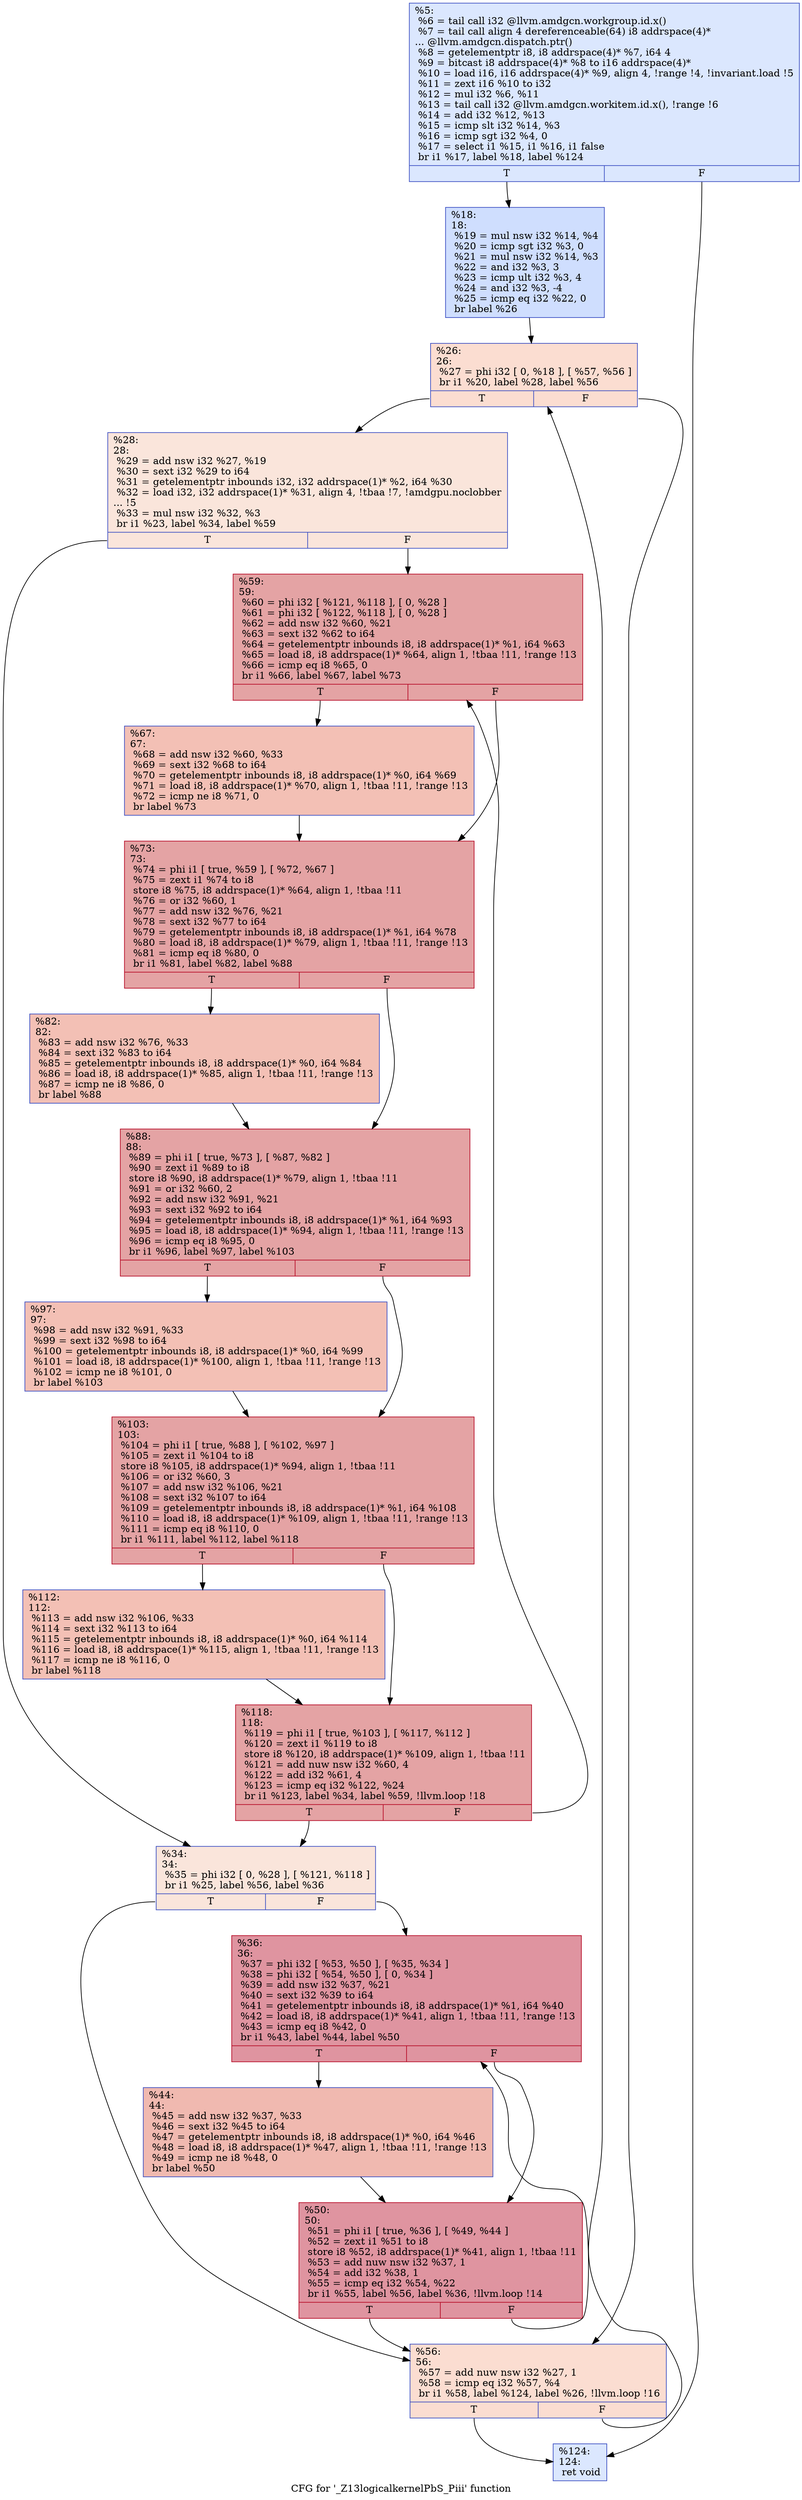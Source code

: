 digraph "CFG for '_Z13logicalkernelPbS_Piii' function" {
	label="CFG for '_Z13logicalkernelPbS_Piii' function";

	Node0x4c455a0 [shape=record,color="#3d50c3ff", style=filled, fillcolor="#aec9fc70",label="{%5:\l  %6 = tail call i32 @llvm.amdgcn.workgroup.id.x()\l  %7 = tail call align 4 dereferenceable(64) i8 addrspace(4)*\l... @llvm.amdgcn.dispatch.ptr()\l  %8 = getelementptr i8, i8 addrspace(4)* %7, i64 4\l  %9 = bitcast i8 addrspace(4)* %8 to i16 addrspace(4)*\l  %10 = load i16, i16 addrspace(4)* %9, align 4, !range !4, !invariant.load !5\l  %11 = zext i16 %10 to i32\l  %12 = mul i32 %6, %11\l  %13 = tail call i32 @llvm.amdgcn.workitem.id.x(), !range !6\l  %14 = add i32 %12, %13\l  %15 = icmp slt i32 %14, %3\l  %16 = icmp sgt i32 %4, 0\l  %17 = select i1 %15, i1 %16, i1 false\l  br i1 %17, label %18, label %124\l|{<s0>T|<s1>F}}"];
	Node0x4c455a0:s0 -> Node0x4c460c0;
	Node0x4c455a0:s1 -> Node0x4c476f0;
	Node0x4c460c0 [shape=record,color="#3d50c3ff", style=filled, fillcolor="#93b5fe70",label="{%18:\l18:                                               \l  %19 = mul nsw i32 %14, %4\l  %20 = icmp sgt i32 %3, 0\l  %21 = mul nsw i32 %14, %3\l  %22 = and i32 %3, 3\l  %23 = icmp ult i32 %3, 4\l  %24 = and i32 %3, -4\l  %25 = icmp eq i32 %22, 0\l  br label %26\l}"];
	Node0x4c460c0 -> Node0x4c47cb0;
	Node0x4c47cb0 [shape=record,color="#3d50c3ff", style=filled, fillcolor="#f7b39670",label="{%26:\l26:                                               \l  %27 = phi i32 [ 0, %18 ], [ %57, %56 ]\l  br i1 %20, label %28, label %56\l|{<s0>T|<s1>F}}"];
	Node0x4c47cb0:s0 -> Node0x4c47ee0;
	Node0x4c47cb0:s1 -> Node0x4c47da0;
	Node0x4c47ee0 [shape=record,color="#3d50c3ff", style=filled, fillcolor="#f4c5ad70",label="{%28:\l28:                                               \l  %29 = add nsw i32 %27, %19\l  %30 = sext i32 %29 to i64\l  %31 = getelementptr inbounds i32, i32 addrspace(1)* %2, i64 %30\l  %32 = load i32, i32 addrspace(1)* %31, align 4, !tbaa !7, !amdgpu.noclobber\l... !5\l  %33 = mul nsw i32 %32, %3\l  br i1 %23, label %34, label %59\l|{<s0>T|<s1>F}}"];
	Node0x4c47ee0:s0 -> Node0x4c47580;
	Node0x4c47ee0:s1 -> Node0x4c48c40;
	Node0x4c47580 [shape=record,color="#3d50c3ff", style=filled, fillcolor="#f4c5ad70",label="{%34:\l34:                                               \l  %35 = phi i32 [ 0, %28 ], [ %121, %118 ]\l  br i1 %25, label %56, label %36\l|{<s0>T|<s1>F}}"];
	Node0x4c47580:s0 -> Node0x4c47da0;
	Node0x4c47580:s1 -> Node0x4c48ec0;
	Node0x4c48ec0 [shape=record,color="#b70d28ff", style=filled, fillcolor="#b70d2870",label="{%36:\l36:                                               \l  %37 = phi i32 [ %53, %50 ], [ %35, %34 ]\l  %38 = phi i32 [ %54, %50 ], [ 0, %34 ]\l  %39 = add nsw i32 %37, %21\l  %40 = sext i32 %39 to i64\l  %41 = getelementptr inbounds i8, i8 addrspace(1)* %1, i64 %40\l  %42 = load i8, i8 addrspace(1)* %41, align 1, !tbaa !11, !range !13\l  %43 = icmp eq i8 %42, 0\l  br i1 %43, label %44, label %50\l|{<s0>T|<s1>F}}"];
	Node0x4c48ec0:s0 -> Node0x4c497f0;
	Node0x4c48ec0:s1 -> Node0x4c49000;
	Node0x4c497f0 [shape=record,color="#3d50c3ff", style=filled, fillcolor="#de614d70",label="{%44:\l44:                                               \l  %45 = add nsw i32 %37, %33\l  %46 = sext i32 %45 to i64\l  %47 = getelementptr inbounds i8, i8 addrspace(1)* %0, i64 %46\l  %48 = load i8, i8 addrspace(1)* %47, align 1, !tbaa !11, !range !13\l  %49 = icmp ne i8 %48, 0\l  br label %50\l}"];
	Node0x4c497f0 -> Node0x4c49000;
	Node0x4c49000 [shape=record,color="#b70d28ff", style=filled, fillcolor="#b70d2870",label="{%50:\l50:                                               \l  %51 = phi i1 [ true, %36 ], [ %49, %44 ]\l  %52 = zext i1 %51 to i8\l  store i8 %52, i8 addrspace(1)* %41, align 1, !tbaa !11\l  %53 = add nuw nsw i32 %37, 1\l  %54 = add i32 %38, 1\l  %55 = icmp eq i32 %54, %22\l  br i1 %55, label %56, label %36, !llvm.loop !14\l|{<s0>T|<s1>F}}"];
	Node0x4c49000:s0 -> Node0x4c47da0;
	Node0x4c49000:s1 -> Node0x4c48ec0;
	Node0x4c47da0 [shape=record,color="#3d50c3ff", style=filled, fillcolor="#f7b39670",label="{%56:\l56:                                               \l  %57 = add nuw nsw i32 %27, 1\l  %58 = icmp eq i32 %57, %4\l  br i1 %58, label %124, label %26, !llvm.loop !16\l|{<s0>T|<s1>F}}"];
	Node0x4c47da0:s0 -> Node0x4c476f0;
	Node0x4c47da0:s1 -> Node0x4c47cb0;
	Node0x4c48c40 [shape=record,color="#b70d28ff", style=filled, fillcolor="#c32e3170",label="{%59:\l59:                                               \l  %60 = phi i32 [ %121, %118 ], [ 0, %28 ]\l  %61 = phi i32 [ %122, %118 ], [ 0, %28 ]\l  %62 = add nsw i32 %60, %21\l  %63 = sext i32 %62 to i64\l  %64 = getelementptr inbounds i8, i8 addrspace(1)* %1, i64 %63\l  %65 = load i8, i8 addrspace(1)* %64, align 1, !tbaa !11, !range !13\l  %66 = icmp eq i8 %65, 0\l  br i1 %66, label %67, label %73\l|{<s0>T|<s1>F}}"];
	Node0x4c48c40:s0 -> Node0x4c48b30;
	Node0x4c48c40:s1 -> Node0x4c4b6f0;
	Node0x4c48b30 [shape=record,color="#3d50c3ff", style=filled, fillcolor="#e5705870",label="{%67:\l67:                                               \l  %68 = add nsw i32 %60, %33\l  %69 = sext i32 %68 to i64\l  %70 = getelementptr inbounds i8, i8 addrspace(1)* %0, i64 %69\l  %71 = load i8, i8 addrspace(1)* %70, align 1, !tbaa !11, !range !13\l  %72 = icmp ne i8 %71, 0\l  br label %73\l}"];
	Node0x4c48b30 -> Node0x4c4b6f0;
	Node0x4c4b6f0 [shape=record,color="#b70d28ff", style=filled, fillcolor="#c32e3170",label="{%73:\l73:                                               \l  %74 = phi i1 [ true, %59 ], [ %72, %67 ]\l  %75 = zext i1 %74 to i8\l  store i8 %75, i8 addrspace(1)* %64, align 1, !tbaa !11\l  %76 = or i32 %60, 1\l  %77 = add nsw i32 %76, %21\l  %78 = sext i32 %77 to i64\l  %79 = getelementptr inbounds i8, i8 addrspace(1)* %1, i64 %78\l  %80 = load i8, i8 addrspace(1)* %79, align 1, !tbaa !11, !range !13\l  %81 = icmp eq i8 %80, 0\l  br i1 %81, label %82, label %88\l|{<s0>T|<s1>F}}"];
	Node0x4c4b6f0:s0 -> Node0x4c4bfe0;
	Node0x4c4b6f0:s1 -> Node0x4c4c070;
	Node0x4c4bfe0 [shape=record,color="#3d50c3ff", style=filled, fillcolor="#e5705870",label="{%82:\l82:                                               \l  %83 = add nsw i32 %76, %33\l  %84 = sext i32 %83 to i64\l  %85 = getelementptr inbounds i8, i8 addrspace(1)* %0, i64 %84\l  %86 = load i8, i8 addrspace(1)* %85, align 1, !tbaa !11, !range !13\l  %87 = icmp ne i8 %86, 0\l  br label %88\l}"];
	Node0x4c4bfe0 -> Node0x4c4c070;
	Node0x4c4c070 [shape=record,color="#b70d28ff", style=filled, fillcolor="#c32e3170",label="{%88:\l88:                                               \l  %89 = phi i1 [ true, %73 ], [ %87, %82 ]\l  %90 = zext i1 %89 to i8\l  store i8 %90, i8 addrspace(1)* %79, align 1, !tbaa !11\l  %91 = or i32 %60, 2\l  %92 = add nsw i32 %91, %21\l  %93 = sext i32 %92 to i64\l  %94 = getelementptr inbounds i8, i8 addrspace(1)* %1, i64 %93\l  %95 = load i8, i8 addrspace(1)* %94, align 1, !tbaa !11, !range !13\l  %96 = icmp eq i8 %95, 0\l  br i1 %96, label %97, label %103\l|{<s0>T|<s1>F}}"];
	Node0x4c4c070:s0 -> Node0x4c4c9a0;
	Node0x4c4c070:s1 -> Node0x4c4ca30;
	Node0x4c4c9a0 [shape=record,color="#3d50c3ff", style=filled, fillcolor="#e5705870",label="{%97:\l97:                                               \l  %98 = add nsw i32 %91, %33\l  %99 = sext i32 %98 to i64\l  %100 = getelementptr inbounds i8, i8 addrspace(1)* %0, i64 %99\l  %101 = load i8, i8 addrspace(1)* %100, align 1, !tbaa !11, !range !13\l  %102 = icmp ne i8 %101, 0\l  br label %103\l}"];
	Node0x4c4c9a0 -> Node0x4c4ca30;
	Node0x4c4ca30 [shape=record,color="#b70d28ff", style=filled, fillcolor="#c32e3170",label="{%103:\l103:                                              \l  %104 = phi i1 [ true, %88 ], [ %102, %97 ]\l  %105 = zext i1 %104 to i8\l  store i8 %105, i8 addrspace(1)* %94, align 1, !tbaa !11\l  %106 = or i32 %60, 3\l  %107 = add nsw i32 %106, %21\l  %108 = sext i32 %107 to i64\l  %109 = getelementptr inbounds i8, i8 addrspace(1)* %1, i64 %108\l  %110 = load i8, i8 addrspace(1)* %109, align 1, !tbaa !11, !range !13\l  %111 = icmp eq i8 %110, 0\l  br i1 %111, label %112, label %118\l|{<s0>T|<s1>F}}"];
	Node0x4c4ca30:s0 -> Node0x4c4d360;
	Node0x4c4ca30:s1 -> Node0x4c48d80;
	Node0x4c4d360 [shape=record,color="#3d50c3ff", style=filled, fillcolor="#e5705870",label="{%112:\l112:                                              \l  %113 = add nsw i32 %106, %33\l  %114 = sext i32 %113 to i64\l  %115 = getelementptr inbounds i8, i8 addrspace(1)* %0, i64 %114\l  %116 = load i8, i8 addrspace(1)* %115, align 1, !tbaa !11, !range !13\l  %117 = icmp ne i8 %116, 0\l  br label %118\l}"];
	Node0x4c4d360 -> Node0x4c48d80;
	Node0x4c48d80 [shape=record,color="#b70d28ff", style=filled, fillcolor="#c32e3170",label="{%118:\l118:                                              \l  %119 = phi i1 [ true, %103 ], [ %117, %112 ]\l  %120 = zext i1 %119 to i8\l  store i8 %120, i8 addrspace(1)* %109, align 1, !tbaa !11\l  %121 = add nuw nsw i32 %60, 4\l  %122 = add i32 %61, 4\l  %123 = icmp eq i32 %122, %24\l  br i1 %123, label %34, label %59, !llvm.loop !18\l|{<s0>T|<s1>F}}"];
	Node0x4c48d80:s0 -> Node0x4c47580;
	Node0x4c48d80:s1 -> Node0x4c48c40;
	Node0x4c476f0 [shape=record,color="#3d50c3ff", style=filled, fillcolor="#aec9fc70",label="{%124:\l124:                                              \l  ret void\l}"];
}
